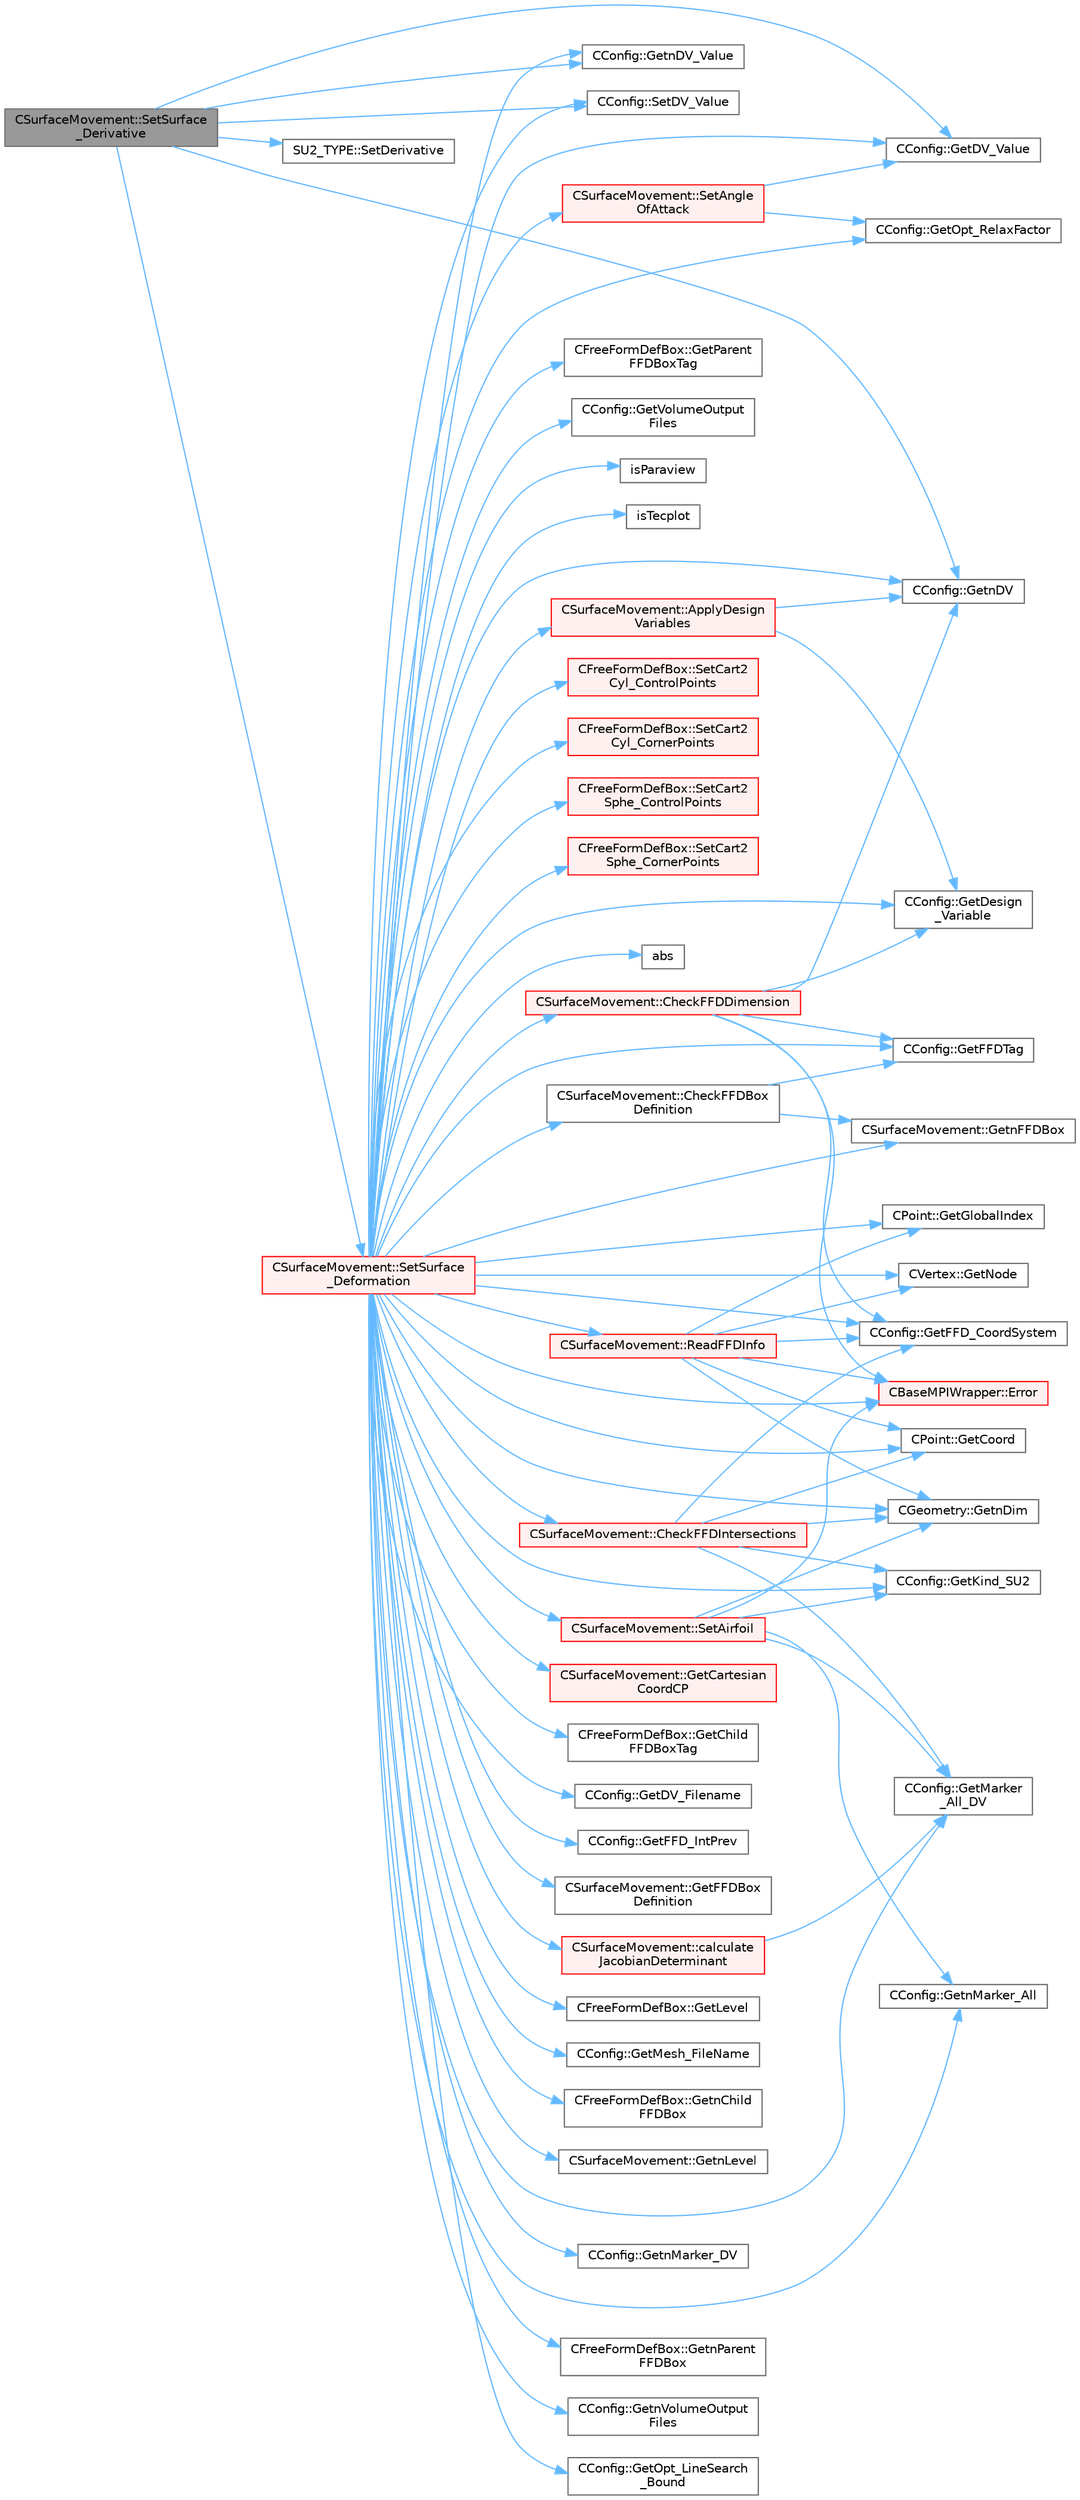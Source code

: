 digraph "CSurfaceMovement::SetSurface_Derivative"
{
 // LATEX_PDF_SIZE
  bgcolor="transparent";
  edge [fontname=Helvetica,fontsize=10,labelfontname=Helvetica,labelfontsize=10];
  node [fontname=Helvetica,fontsize=10,shape=box,height=0.2,width=0.4];
  rankdir="LR";
  Node1 [id="Node000001",label="CSurfaceMovement::SetSurface\l_Derivative",height=0.2,width=0.4,color="gray40", fillcolor="grey60", style="filled", fontcolor="black",tooltip="Set derivatives of the surface/boundary deformation."];
  Node1 -> Node2 [id="edge1_Node000001_Node000002",color="steelblue1",style="solid",tooltip=" "];
  Node2 [id="Node000002",label="CConfig::GetDV_Value",height=0.2,width=0.4,color="grey40", fillcolor="white", style="filled",URL="$classCConfig.html#ac6def90296f0459644299ff7fdefc922",tooltip="Value of the design variable step, we use this value in design problems."];
  Node1 -> Node3 [id="edge2_Node000001_Node000003",color="steelblue1",style="solid",tooltip=" "];
  Node3 [id="Node000003",label="CConfig::GetnDV",height=0.2,width=0.4,color="grey40", fillcolor="white", style="filled",URL="$classCConfig.html#ae5c65a1fe19d745724a39ca169d82698",tooltip="Get the number of design variables."];
  Node1 -> Node4 [id="edge3_Node000001_Node000004",color="steelblue1",style="solid",tooltip=" "];
  Node4 [id="Node000004",label="CConfig::GetnDV_Value",height=0.2,width=0.4,color="grey40", fillcolor="white", style="filled",URL="$classCConfig.html#a2feafc43d2ebac2917c70f15cf138fc6",tooltip="Get the number of design variables."];
  Node1 -> Node5 [id="edge4_Node000001_Node000005",color="steelblue1",style="solid",tooltip=" "];
  Node5 [id="Node000005",label="SU2_TYPE::SetDerivative",height=0.2,width=0.4,color="grey40", fillcolor="white", style="filled",URL="$namespaceSU2__TYPE.html#ab0b85db43e1495ffbb0f2c823f24935e",tooltip="Set the derivative value of the datatype (needs to be implemented for each new type)."];
  Node1 -> Node6 [id="edge5_Node000001_Node000006",color="steelblue1",style="solid",tooltip=" "];
  Node6 [id="Node000006",label="CConfig::SetDV_Value",height=0.2,width=0.4,color="grey40", fillcolor="white", style="filled",URL="$classCConfig.html#ab41f6836c80beec5eaf9d754cabe9e52",tooltip="Set the value of the design variable step, we use this value in design problems."];
  Node1 -> Node7 [id="edge6_Node000001_Node000007",color="steelblue1",style="solid",tooltip=" "];
  Node7 [id="Node000007",label="CSurfaceMovement::SetSurface\l_Deformation",height=0.2,width=0.4,color="red", fillcolor="#FFF0F0", style="filled",URL="$classCSurfaceMovement.html#af8da279141f7e64121f3d15019fee45e",tooltip="Set the surface/boundary deformation."];
  Node7 -> Node8 [id="edge7_Node000007_Node000008",color="steelblue1",style="solid",tooltip=" "];
  Node8 [id="Node000008",label="abs",height=0.2,width=0.4,color="grey40", fillcolor="white", style="filled",URL="$group__SIMD.html#gaf7650d08e2a58ed700276ddc70f72f96",tooltip=" "];
  Node7 -> Node9 [id="edge8_Node000007_Node000009",color="steelblue1",style="solid",tooltip=" "];
  Node9 [id="Node000009",label="CSurfaceMovement::ApplyDesign\lVariables",height=0.2,width=0.4,color="red", fillcolor="#FFF0F0", style="filled",URL="$classCSurfaceMovement.html#ae3eb0449495b8166a39e8f3cc01d1c51",tooltip="Apply the design variables to the control point position."];
  Node9 -> Node10 [id="edge9_Node000009_Node000010",color="steelblue1",style="solid",tooltip=" "];
  Node10 [id="Node000010",label="CConfig::GetDesign\l_Variable",height=0.2,width=0.4,color="grey40", fillcolor="white", style="filled",URL="$classCConfig.html#a7cbd775126b694ba28efded7a0b1070f",tooltip="Obtain the kind of design variable."];
  Node9 -> Node3 [id="edge10_Node000009_Node000003",color="steelblue1",style="solid",tooltip=" "];
  Node7 -> Node46 [id="edge11_Node000007_Node000046",color="steelblue1",style="solid",tooltip=" "];
  Node46 [id="Node000046",label="CSurfaceMovement::calculate\lJacobianDeterminant",height=0.2,width=0.4,color="red", fillcolor="#FFF0F0", style="filled",URL="$classCSurfaceMovement.html#a9dfadfc43c0e859c76cb186423a6cd2e",tooltip="Calculate the determinant of the Jacobian matrix for the FFD problem."];
  Node46 -> Node56 [id="edge12_Node000046_Node000056",color="steelblue1",style="solid",tooltip=" "];
  Node56 [id="Node000056",label="CConfig::GetMarker\l_All_DV",height=0.2,width=0.4,color="grey40", fillcolor="white", style="filled",URL="$classCConfig.html#aaae83227f09eb4581bd01093377240be",tooltip="Get the DV information for a marker val_marker."];
  Node7 -> Node58 [id="edge13_Node000007_Node000058",color="steelblue1",style="solid",tooltip=" "];
  Node58 [id="Node000058",label="CSurfaceMovement::CheckFFDBox\lDefinition",height=0.2,width=0.4,color="grey40", fillcolor="white", style="filled",URL="$classCSurfaceMovement.html#a97127b76dc375702fa7264297a35f2bd",tooltip="Check if the design variable definition matches the FFD box definition."];
  Node58 -> Node21 [id="edge14_Node000058_Node000021",color="steelblue1",style="solid",tooltip=" "];
  Node21 [id="Node000021",label="CConfig::GetFFDTag",height=0.2,width=0.4,color="grey40", fillcolor="white", style="filled",URL="$classCConfig.html#ad8359bfec369e78a6a4d0c3039ffe547",tooltip="Get the FFD Tag of a particular design variable."];
  Node58 -> Node59 [id="edge15_Node000058_Node000059",color="steelblue1",style="solid",tooltip=" "];
  Node59 [id="Node000059",label="CSurfaceMovement::GetnFFDBox",height=0.2,width=0.4,color="grey40", fillcolor="white", style="filled",URL="$classCSurfaceMovement.html#a78fc47e5776e7bf1fabfc1995720edd5",tooltip="Obtain the number of FFDBoxes."];
  Node7 -> Node60 [id="edge16_Node000007_Node000060",color="steelblue1",style="solid",tooltip=" "];
  Node60 [id="Node000060",label="CSurfaceMovement::CheckFFDDimension",height=0.2,width=0.4,color="red", fillcolor="#FFF0F0", style="filled",URL="$classCSurfaceMovement.html#ac96d720da758ca2e213d8198ba738525",tooltip="Check the intersections of the FFD with the surface."];
  Node60 -> Node49 [id="edge17_Node000060_Node000049",color="steelblue1",style="solid",tooltip=" "];
  Node49 [id="Node000049",label="CBaseMPIWrapper::Error",height=0.2,width=0.4,color="red", fillcolor="#FFF0F0", style="filled",URL="$classCBaseMPIWrapper.html#a04457c47629bda56704e6a8804833eeb",tooltip=" "];
  Node60 -> Node10 [id="edge18_Node000060_Node000010",color="steelblue1",style="solid",tooltip=" "];
  Node60 -> Node37 [id="edge19_Node000060_Node000037",color="steelblue1",style="solid",tooltip=" "];
  Node37 [id="Node000037",label="CConfig::GetFFD_CoordSystem",height=0.2,width=0.4,color="grey40", fillcolor="white", style="filled",URL="$classCConfig.html#a021684afea5232355bfac7c66291f745",tooltip="Get the coordinate system that we are going to use to define the FFD."];
  Node60 -> Node21 [id="edge20_Node000060_Node000021",color="steelblue1",style="solid",tooltip=" "];
  Node60 -> Node3 [id="edge21_Node000060_Node000003",color="steelblue1",style="solid",tooltip=" "];
  Node7 -> Node62 [id="edge22_Node000007_Node000062",color="steelblue1",style="solid",tooltip=" "];
  Node62 [id="Node000062",label="CSurfaceMovement::CheckFFDIntersections",height=0.2,width=0.4,color="red", fillcolor="#FFF0F0", style="filled",URL="$classCSurfaceMovement.html#a55d4d6d2c26f414b4c21e915062684f4",tooltip="Check the intersections of the FFD with the surface."];
  Node62 -> Node63 [id="edge23_Node000062_Node000063",color="steelblue1",style="solid",tooltip=" "];
  Node63 [id="Node000063",label="CPoint::GetCoord",height=0.2,width=0.4,color="grey40", fillcolor="white", style="filled",URL="$classCPoint.html#ab16c29dd03911529cd73bf467c313179",tooltip="Get the coordinates dor the control volume."];
  Node62 -> Node37 [id="edge24_Node000062_Node000037",color="steelblue1",style="solid",tooltip=" "];
  Node62 -> Node71 [id="edge25_Node000062_Node000071",color="steelblue1",style="solid",tooltip=" "];
  Node71 [id="Node000071",label="CConfig::GetKind_SU2",height=0.2,width=0.4,color="grey40", fillcolor="white", style="filled",URL="$classCConfig.html#a8a176b0a0c34db4d6dcc9e55e240e37b",tooltip="Get the kind of SU2 software component."];
  Node62 -> Node56 [id="edge26_Node000062_Node000056",color="steelblue1",style="solid",tooltip=" "];
  Node62 -> Node73 [id="edge27_Node000062_Node000073",color="steelblue1",style="solid",tooltip=" "];
  Node73 [id="Node000073",label="CGeometry::GetnDim",height=0.2,width=0.4,color="grey40", fillcolor="white", style="filled",URL="$classCGeometry.html#ace7f7fe876f629f5bd5f92d4805a1a4b",tooltip="Get number of coordinates."];
  Node7 -> Node49 [id="edge28_Node000007_Node000049",color="steelblue1",style="solid",tooltip=" "];
  Node7 -> Node92 [id="edge29_Node000007_Node000092",color="steelblue1",style="solid",tooltip=" "];
  Node92 [id="Node000092",label="CSurfaceMovement::GetCartesian\lCoordCP",height=0.2,width=0.4,color="red", fillcolor="#FFF0F0", style="filled",URL="$classCSurfaceMovement.html#a0e78a05648d4f4c74e364f6615023cfa",tooltip="Get the cartes."];
  Node7 -> Node97 [id="edge30_Node000007_Node000097",color="steelblue1",style="solid",tooltip=" "];
  Node97 [id="Node000097",label="CFreeFormDefBox::GetChild\lFFDBoxTag",height=0.2,width=0.4,color="grey40", fillcolor="white", style="filled",URL="$classCFreeFormDefBox.html#ad4c254bdde88bfa8eb2bada3c0d89603",tooltip="Get tag of child FFD box."];
  Node7 -> Node63 [id="edge31_Node000007_Node000063",color="steelblue1",style="solid",tooltip=" "];
  Node7 -> Node10 [id="edge32_Node000007_Node000010",color="steelblue1",style="solid",tooltip=" "];
  Node7 -> Node98 [id="edge33_Node000007_Node000098",color="steelblue1",style="solid",tooltip=" "];
  Node98 [id="Node000098",label="CConfig::GetDV_Filename",height=0.2,width=0.4,color="grey40", fillcolor="white", style="filled",URL="$classCConfig.html#ac2383a7ca91abd2191b99df3f9bd2e7a",tooltip="Get name of the arbitrary mesh motion input file."];
  Node7 -> Node2 [id="edge34_Node000007_Node000002",color="steelblue1",style="solid",tooltip=" "];
  Node7 -> Node37 [id="edge35_Node000007_Node000037",color="steelblue1",style="solid",tooltip=" "];
  Node7 -> Node99 [id="edge36_Node000007_Node000099",color="steelblue1",style="solid",tooltip=" "];
  Node99 [id="Node000099",label="CConfig::GetFFD_IntPrev",height=0.2,width=0.4,color="grey40", fillcolor="white", style="filled",URL="$classCConfig.html#a262a03553b1c11ed27cff7b7b812e3ce",tooltip="Get information about whether to do a check on self-intersections within the FFD box based on value o..."];
  Node7 -> Node100 [id="edge37_Node000007_Node000100",color="steelblue1",style="solid",tooltip=" "];
  Node100 [id="Node000100",label="CSurfaceMovement::GetFFDBox\lDefinition",height=0.2,width=0.4,color="grey40", fillcolor="white", style="filled",URL="$classCSurfaceMovement.html#a6252fe8d1dd5cc97980e450443b91b60",tooltip="Get information about if there is a complete FFDBox definition, or it is necessary to compute the par..."];
  Node7 -> Node21 [id="edge38_Node000007_Node000021",color="steelblue1",style="solid",tooltip=" "];
  Node7 -> Node101 [id="edge39_Node000007_Node000101",color="steelblue1",style="solid",tooltip=" "];
  Node101 [id="Node000101",label="CPoint::GetGlobalIndex",height=0.2,width=0.4,color="grey40", fillcolor="white", style="filled",URL="$classCPoint.html#a8a53865a92d645b1b74c4d817b4aae10",tooltip="Get the global index in a parallel computation."];
  Node7 -> Node71 [id="edge40_Node000007_Node000071",color="steelblue1",style="solid",tooltip=" "];
  Node7 -> Node102 [id="edge41_Node000007_Node000102",color="steelblue1",style="solid",tooltip=" "];
  Node102 [id="Node000102",label="CFreeFormDefBox::GetLevel",height=0.2,width=0.4,color="grey40", fillcolor="white", style="filled",URL="$classCFreeFormDefBox.html#aa66c8a62c3fca2494ef42fe78c9a5c94",tooltip="Get the nested level of the FFDBox."];
  Node7 -> Node56 [id="edge42_Node000007_Node000056",color="steelblue1",style="solid",tooltip=" "];
  Node7 -> Node103 [id="edge43_Node000007_Node000103",color="steelblue1",style="solid",tooltip=" "];
  Node103 [id="Node000103",label="CConfig::GetMesh_FileName",height=0.2,width=0.4,color="grey40", fillcolor="white", style="filled",URL="$classCConfig.html#adaa7bfcd974eb962594dff876d795f1a",tooltip="Get name of the input grid."];
  Node7 -> Node104 [id="edge44_Node000007_Node000104",color="steelblue1",style="solid",tooltip=" "];
  Node104 [id="Node000104",label="CFreeFormDefBox::GetnChild\lFFDBox",height=0.2,width=0.4,color="grey40", fillcolor="white", style="filled",URL="$classCFreeFormDefBox.html#a098c2785bd5ee767acd51e0c98466c07",tooltip="Get number of child FFD boxes."];
  Node7 -> Node73 [id="edge45_Node000007_Node000073",color="steelblue1",style="solid",tooltip=" "];
  Node7 -> Node3 [id="edge46_Node000007_Node000003",color="steelblue1",style="solid",tooltip=" "];
  Node7 -> Node4 [id="edge47_Node000007_Node000004",color="steelblue1",style="solid",tooltip=" "];
  Node7 -> Node59 [id="edge48_Node000007_Node000059",color="steelblue1",style="solid",tooltip=" "];
  Node7 -> Node105 [id="edge49_Node000007_Node000105",color="steelblue1",style="solid",tooltip=" "];
  Node105 [id="Node000105",label="CSurfaceMovement::GetnLevel",height=0.2,width=0.4,color="grey40", fillcolor="white", style="filled",URL="$classCSurfaceMovement.html#a70a5615a59853e546fc6752e9997f712",tooltip="Obtain the number of levels."];
  Node7 -> Node106 [id="edge50_Node000007_Node000106",color="steelblue1",style="solid",tooltip=" "];
  Node106 [id="Node000106",label="CConfig::GetnMarker_All",height=0.2,width=0.4,color="grey40", fillcolor="white", style="filled",URL="$classCConfig.html#a459dee039e618d21a5d78db61c221240",tooltip="Get the total number of boundary markers of the local process including send/receive domains."];
  Node7 -> Node107 [id="edge51_Node000007_Node000107",color="steelblue1",style="solid",tooltip=" "];
  Node107 [id="Node000107",label="CConfig::GetnMarker_DV",height=0.2,width=0.4,color="grey40", fillcolor="white", style="filled",URL="$classCConfig.html#a42f889db2b14c2c9b151692b0453723c",tooltip="Get the total number of DV markers."];
  Node7 -> Node108 [id="edge52_Node000007_Node000108",color="steelblue1",style="solid",tooltip=" "];
  Node108 [id="Node000108",label="CVertex::GetNode",height=0.2,width=0.4,color="grey40", fillcolor="white", style="filled",URL="$classCVertex.html#ad568da06e7191358d3a09a1bee71cdb5",tooltip="Get the node of the vertex."];
  Node7 -> Node109 [id="edge53_Node000007_Node000109",color="steelblue1",style="solid",tooltip=" "];
  Node109 [id="Node000109",label="CFreeFormDefBox::GetnParent\lFFDBox",height=0.2,width=0.4,color="grey40", fillcolor="white", style="filled",URL="$classCFreeFormDefBox.html#a2a94645eea1e4a650597c327d402d6ed",tooltip="Get number of parent FFD boxes."];
  Node7 -> Node110 [id="edge54_Node000007_Node000110",color="steelblue1",style="solid",tooltip=" "];
  Node110 [id="Node000110",label="CConfig::GetnVolumeOutput\lFiles",height=0.2,width=0.4,color="grey40", fillcolor="white", style="filled",URL="$classCConfig.html#a2298deab9cdc00a1c09f6e7cf6c8e07c",tooltip="GetnVolumeOutputFiles."];
  Node7 -> Node111 [id="edge55_Node000007_Node000111",color="steelblue1",style="solid",tooltip=" "];
  Node111 [id="Node000111",label="CConfig::GetOpt_LineSearch\l_Bound",height=0.2,width=0.4,color="grey40", fillcolor="white", style="filled",URL="$classCConfig.html#a1b534cfde485bf4fc3bcbe93fefd2605",tooltip="Get the bound for the line search."];
  Node7 -> Node12 [id="edge56_Node000007_Node000012",color="steelblue1",style="solid",tooltip=" "];
  Node12 [id="Node000012",label="CConfig::GetOpt_RelaxFactor",height=0.2,width=0.4,color="grey40", fillcolor="white", style="filled",URL="$classCConfig.html#a8337efa2e48c252eca24825437cb288b",tooltip="Get the scale factor for the line search."];
  Node7 -> Node112 [id="edge57_Node000007_Node000112",color="steelblue1",style="solid",tooltip=" "];
  Node112 [id="Node000112",label="CFreeFormDefBox::GetParent\lFFDBoxTag",height=0.2,width=0.4,color="grey40", fillcolor="white", style="filled",URL="$classCFreeFormDefBox.html#acd587e204c5a986451e8f5f620a5504b",tooltip="Get tag of parent FFD box."];
  Node7 -> Node113 [id="edge58_Node000007_Node000113",color="steelblue1",style="solid",tooltip=" "];
  Node113 [id="Node000113",label="CConfig::GetVolumeOutput\lFiles",height=0.2,width=0.4,color="grey40", fillcolor="white", style="filled",URL="$classCConfig.html#ae85a16a496604fc404d3fb33d559f65c",tooltip="GetVolumeOutputFiles."];
  Node7 -> Node114 [id="edge59_Node000007_Node000114",color="steelblue1",style="solid",tooltip=" "];
  Node114 [id="Node000114",label="isParaview",height=0.2,width=0.4,color="grey40", fillcolor="white", style="filled",URL="$option__structure_8hpp.html#aec97f4a1f4ff672ba0f191c69df9f9d3",tooltip="Return true if format is one of the Paraview options."];
  Node7 -> Node115 [id="edge60_Node000007_Node000115",color="steelblue1",style="solid",tooltip=" "];
  Node115 [id="Node000115",label="isTecplot",height=0.2,width=0.4,color="grey40", fillcolor="white", style="filled",URL="$option__structure_8hpp.html#a80931b35bf43b03600027de8c167e189",tooltip="Return true if format is one of the Tecplot options."];
  Node7 -> Node116 [id="edge61_Node000007_Node000116",color="steelblue1",style="solid",tooltip=" "];
  Node116 [id="Node000116",label="CSurfaceMovement::ReadFFDInfo",height=0.2,width=0.4,color="red", fillcolor="#FFF0F0", style="filled",URL="$classCSurfaceMovement.html#ac21a2a110f873738218480087719971d",tooltip="Read the free form information from the grid input file."];
  Node116 -> Node49 [id="edge62_Node000116_Node000049",color="steelblue1",style="solid",tooltip=" "];
  Node116 -> Node63 [id="edge63_Node000116_Node000063",color="steelblue1",style="solid",tooltip=" "];
  Node116 -> Node37 [id="edge64_Node000116_Node000037",color="steelblue1",style="solid",tooltip=" "];
  Node116 -> Node101 [id="edge65_Node000116_Node000101",color="steelblue1",style="solid",tooltip=" "];
  Node116 -> Node73 [id="edge66_Node000116_Node000073",color="steelblue1",style="solid",tooltip=" "];
  Node116 -> Node108 [id="edge67_Node000116_Node000108",color="steelblue1",style="solid",tooltip=" "];
  Node7 -> Node129 [id="edge68_Node000007_Node000129",color="steelblue1",style="solid",tooltip=" "];
  Node129 [id="Node000129",label="CSurfaceMovement::SetAirfoil",height=0.2,width=0.4,color="red", fillcolor="#FFF0F0", style="filled",URL="$classCSurfaceMovement.html#ab3e74df0fa9be4637a38b7391b6a0278",tooltip="Set a obstacle in a channel."];
  Node129 -> Node49 [id="edge69_Node000129_Node000049",color="steelblue1",style="solid",tooltip=" "];
  Node129 -> Node71 [id="edge70_Node000129_Node000071",color="steelblue1",style="solid",tooltip=" "];
  Node129 -> Node56 [id="edge71_Node000129_Node000056",color="steelblue1",style="solid",tooltip=" "];
  Node129 -> Node73 [id="edge72_Node000129_Node000073",color="steelblue1",style="solid",tooltip=" "];
  Node129 -> Node106 [id="edge73_Node000129_Node000106",color="steelblue1",style="solid",tooltip=" "];
  Node7 -> Node132 [id="edge74_Node000007_Node000132",color="steelblue1",style="solid",tooltip=" "];
  Node132 [id="Node000132",label="CSurfaceMovement::SetAngle\lOfAttack",height=0.2,width=0.4,color="red", fillcolor="#FFF0F0", style="filled",URL="$classCSurfaceMovement.html#aa43c5305c573d4d08f6ba012070371a6",tooltip="Set a Hicks-Henne deformation bump functions on an airfoil."];
  Node132 -> Node2 [id="edge75_Node000132_Node000002",color="steelblue1",style="solid",tooltip=" "];
  Node132 -> Node12 [id="edge76_Node000132_Node000012",color="steelblue1",style="solid",tooltip=" "];
  Node7 -> Node133 [id="edge77_Node000007_Node000133",color="steelblue1",style="solid",tooltip=" "];
  Node133 [id="Node000133",label="CFreeFormDefBox::SetCart2\lCyl_ControlPoints",height=0.2,width=0.4,color="red", fillcolor="#FFF0F0", style="filled",URL="$classCFreeFormDefBox.html#a49e07868b3d2cc4dcd5809b2d7f5e016",tooltip="Set Cartesians to Cylindrical ControlPoints."];
  Node7 -> Node134 [id="edge78_Node000007_Node000134",color="steelblue1",style="solid",tooltip=" "];
  Node134 [id="Node000134",label="CFreeFormDefBox::SetCart2\lCyl_CornerPoints",height=0.2,width=0.4,color="red", fillcolor="#FFF0F0", style="filled",URL="$classCFreeFormDefBox.html#a6c671c5329195ee37c1672ebfc9dd355",tooltip="Set Cartesians to Cylindrical CornerPoints."];
  Node7 -> Node135 [id="edge79_Node000007_Node000135",color="steelblue1",style="solid",tooltip=" "];
  Node135 [id="Node000135",label="CFreeFormDefBox::SetCart2\lSphe_ControlPoints",height=0.2,width=0.4,color="red", fillcolor="#FFF0F0", style="filled",URL="$classCFreeFormDefBox.html#ac66d19b169ad14e99f28441a8cbd50dd",tooltip="SetCartesians to Spherical ControlPoints."];
  Node7 -> Node136 [id="edge80_Node000007_Node000136",color="steelblue1",style="solid",tooltip=" "];
  Node136 [id="Node000136",label="CFreeFormDefBox::SetCart2\lSphe_CornerPoints",height=0.2,width=0.4,color="red", fillcolor="#FFF0F0", style="filled",URL="$classCFreeFormDefBox.html#a6097f0e8d287b343a44b2b90a159f98c",tooltip="Set Cartesians to Spherical Corner Points."];
  Node7 -> Node6 [id="edge81_Node000007_Node000006",color="steelblue1",style="solid",tooltip=" "];
}
